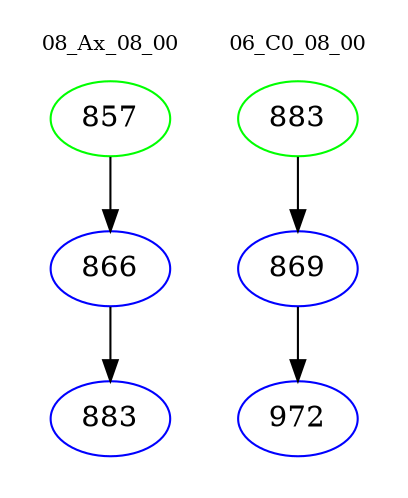 digraph{
subgraph cluster_0 {
color = white
label = "08_Ax_08_00";
fontsize=10;
T0_857 [label="857", color="green"]
T0_857 -> T0_866 [color="black"]
T0_866 [label="866", color="blue"]
T0_866 -> T0_883 [color="black"]
T0_883 [label="883", color="blue"]
}
subgraph cluster_1 {
color = white
label = "06_C0_08_00";
fontsize=10;
T1_883 [label="883", color="green"]
T1_883 -> T1_869 [color="black"]
T1_869 [label="869", color="blue"]
T1_869 -> T1_972 [color="black"]
T1_972 [label="972", color="blue"]
}
}
